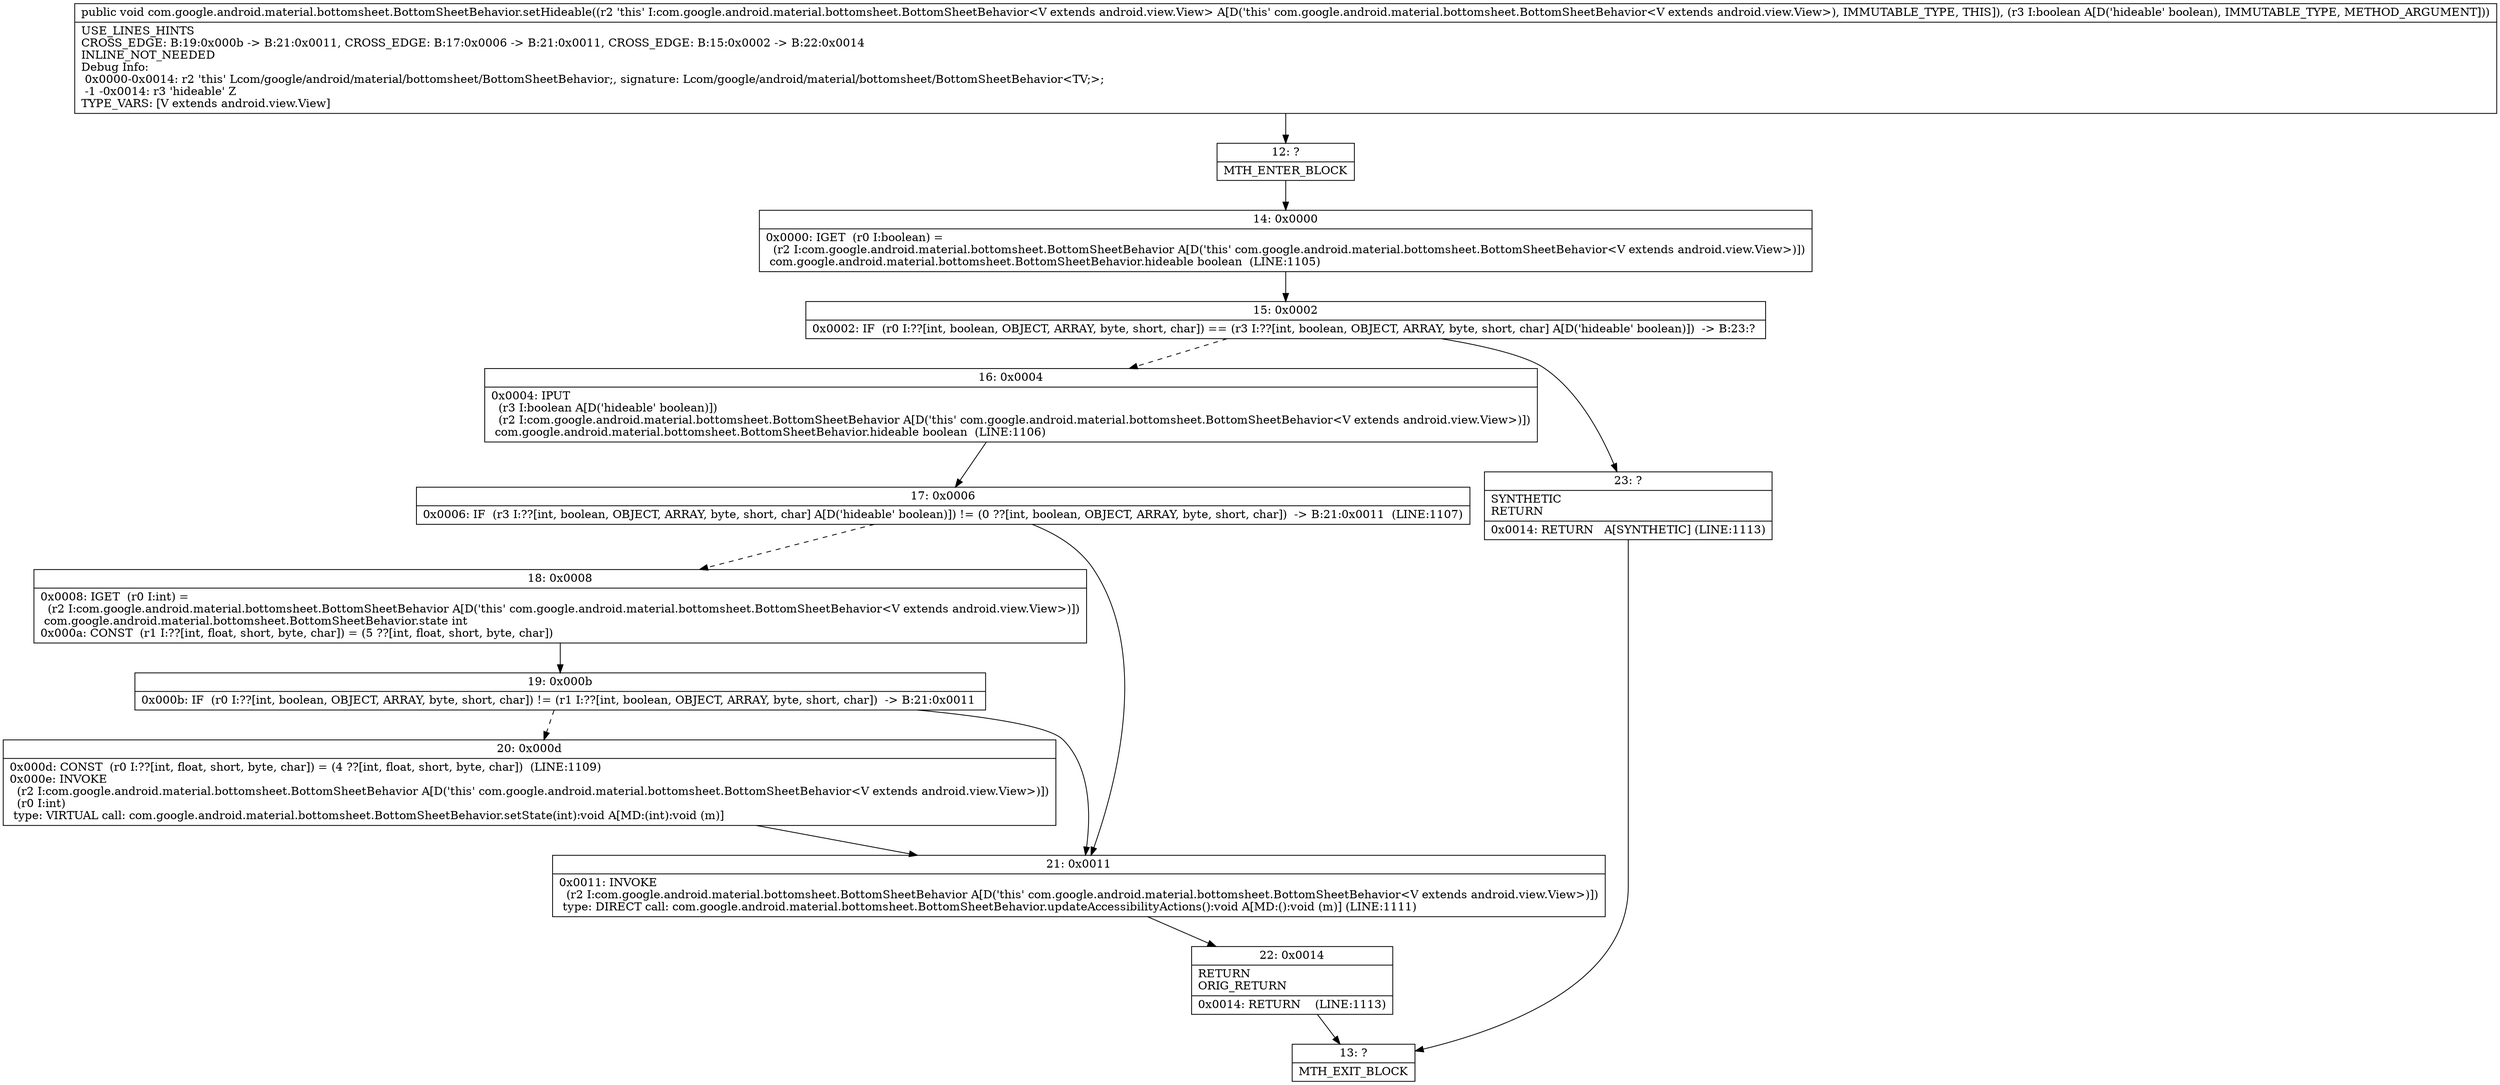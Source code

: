 digraph "CFG forcom.google.android.material.bottomsheet.BottomSheetBehavior.setHideable(Z)V" {
Node_12 [shape=record,label="{12\:\ ?|MTH_ENTER_BLOCK\l}"];
Node_14 [shape=record,label="{14\:\ 0x0000|0x0000: IGET  (r0 I:boolean) = \l  (r2 I:com.google.android.material.bottomsheet.BottomSheetBehavior A[D('this' com.google.android.material.bottomsheet.BottomSheetBehavior\<V extends android.view.View\>)])\l com.google.android.material.bottomsheet.BottomSheetBehavior.hideable boolean  (LINE:1105)\l}"];
Node_15 [shape=record,label="{15\:\ 0x0002|0x0002: IF  (r0 I:??[int, boolean, OBJECT, ARRAY, byte, short, char]) == (r3 I:??[int, boolean, OBJECT, ARRAY, byte, short, char] A[D('hideable' boolean)])  \-\> B:23:? \l}"];
Node_16 [shape=record,label="{16\:\ 0x0004|0x0004: IPUT  \l  (r3 I:boolean A[D('hideable' boolean)])\l  (r2 I:com.google.android.material.bottomsheet.BottomSheetBehavior A[D('this' com.google.android.material.bottomsheet.BottomSheetBehavior\<V extends android.view.View\>)])\l com.google.android.material.bottomsheet.BottomSheetBehavior.hideable boolean  (LINE:1106)\l}"];
Node_17 [shape=record,label="{17\:\ 0x0006|0x0006: IF  (r3 I:??[int, boolean, OBJECT, ARRAY, byte, short, char] A[D('hideable' boolean)]) != (0 ??[int, boolean, OBJECT, ARRAY, byte, short, char])  \-\> B:21:0x0011  (LINE:1107)\l}"];
Node_18 [shape=record,label="{18\:\ 0x0008|0x0008: IGET  (r0 I:int) = \l  (r2 I:com.google.android.material.bottomsheet.BottomSheetBehavior A[D('this' com.google.android.material.bottomsheet.BottomSheetBehavior\<V extends android.view.View\>)])\l com.google.android.material.bottomsheet.BottomSheetBehavior.state int \l0x000a: CONST  (r1 I:??[int, float, short, byte, char]) = (5 ??[int, float, short, byte, char]) \l}"];
Node_19 [shape=record,label="{19\:\ 0x000b|0x000b: IF  (r0 I:??[int, boolean, OBJECT, ARRAY, byte, short, char]) != (r1 I:??[int, boolean, OBJECT, ARRAY, byte, short, char])  \-\> B:21:0x0011 \l}"];
Node_20 [shape=record,label="{20\:\ 0x000d|0x000d: CONST  (r0 I:??[int, float, short, byte, char]) = (4 ??[int, float, short, byte, char])  (LINE:1109)\l0x000e: INVOKE  \l  (r2 I:com.google.android.material.bottomsheet.BottomSheetBehavior A[D('this' com.google.android.material.bottomsheet.BottomSheetBehavior\<V extends android.view.View\>)])\l  (r0 I:int)\l type: VIRTUAL call: com.google.android.material.bottomsheet.BottomSheetBehavior.setState(int):void A[MD:(int):void (m)]\l}"];
Node_21 [shape=record,label="{21\:\ 0x0011|0x0011: INVOKE  \l  (r2 I:com.google.android.material.bottomsheet.BottomSheetBehavior A[D('this' com.google.android.material.bottomsheet.BottomSheetBehavior\<V extends android.view.View\>)])\l type: DIRECT call: com.google.android.material.bottomsheet.BottomSheetBehavior.updateAccessibilityActions():void A[MD:():void (m)] (LINE:1111)\l}"];
Node_22 [shape=record,label="{22\:\ 0x0014|RETURN\lORIG_RETURN\l|0x0014: RETURN    (LINE:1113)\l}"];
Node_13 [shape=record,label="{13\:\ ?|MTH_EXIT_BLOCK\l}"];
Node_23 [shape=record,label="{23\:\ ?|SYNTHETIC\lRETURN\l|0x0014: RETURN   A[SYNTHETIC] (LINE:1113)\l}"];
MethodNode[shape=record,label="{public void com.google.android.material.bottomsheet.BottomSheetBehavior.setHideable((r2 'this' I:com.google.android.material.bottomsheet.BottomSheetBehavior\<V extends android.view.View\> A[D('this' com.google.android.material.bottomsheet.BottomSheetBehavior\<V extends android.view.View\>), IMMUTABLE_TYPE, THIS]), (r3 I:boolean A[D('hideable' boolean), IMMUTABLE_TYPE, METHOD_ARGUMENT]))  | USE_LINES_HINTS\lCROSS_EDGE: B:19:0x000b \-\> B:21:0x0011, CROSS_EDGE: B:17:0x0006 \-\> B:21:0x0011, CROSS_EDGE: B:15:0x0002 \-\> B:22:0x0014\lINLINE_NOT_NEEDED\lDebug Info:\l  0x0000\-0x0014: r2 'this' Lcom\/google\/android\/material\/bottomsheet\/BottomSheetBehavior;, signature: Lcom\/google\/android\/material\/bottomsheet\/BottomSheetBehavior\<TV;\>;\l  \-1 \-0x0014: r3 'hideable' Z\lTYPE_VARS: [V extends android.view.View]\l}"];
MethodNode -> Node_12;Node_12 -> Node_14;
Node_14 -> Node_15;
Node_15 -> Node_16[style=dashed];
Node_15 -> Node_23;
Node_16 -> Node_17;
Node_17 -> Node_18[style=dashed];
Node_17 -> Node_21;
Node_18 -> Node_19;
Node_19 -> Node_20[style=dashed];
Node_19 -> Node_21;
Node_20 -> Node_21;
Node_21 -> Node_22;
Node_22 -> Node_13;
Node_23 -> Node_13;
}

